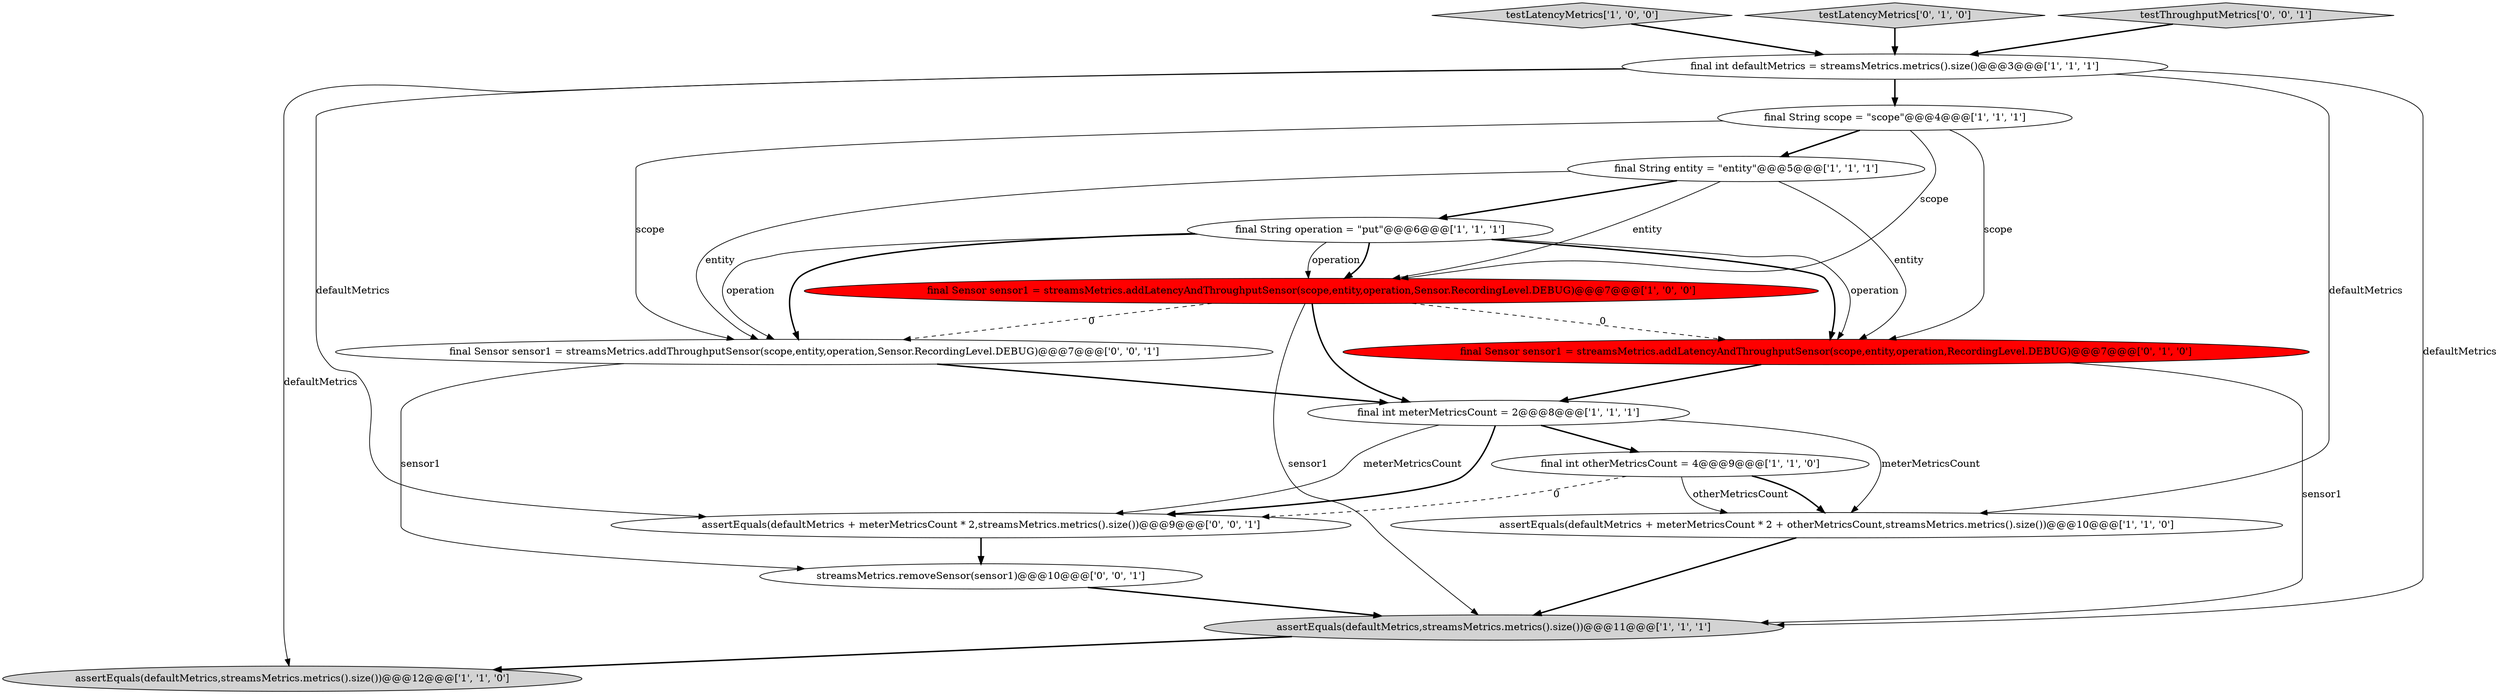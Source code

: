 digraph {
10 [style = filled, label = "testLatencyMetrics['1', '0', '0']", fillcolor = lightgray, shape = diamond image = "AAA0AAABBB1BBB"];
14 [style = filled, label = "streamsMetrics.removeSensor(sensor1)@@@10@@@['0', '0', '1']", fillcolor = white, shape = ellipse image = "AAA0AAABBB3BBB"];
8 [style = filled, label = "final int defaultMetrics = streamsMetrics.metrics().size()@@@3@@@['1', '1', '1']", fillcolor = white, shape = ellipse image = "AAA0AAABBB1BBB"];
11 [style = filled, label = "testLatencyMetrics['0', '1', '0']", fillcolor = lightgray, shape = diamond image = "AAA0AAABBB2BBB"];
2 [style = filled, label = "final String entity = \"entity\"@@@5@@@['1', '1', '1']", fillcolor = white, shape = ellipse image = "AAA0AAABBB1BBB"];
1 [style = filled, label = "final int meterMetricsCount = 2@@@8@@@['1', '1', '1']", fillcolor = white, shape = ellipse image = "AAA0AAABBB1BBB"];
16 [style = filled, label = "assertEquals(defaultMetrics + meterMetricsCount * 2,streamsMetrics.metrics().size())@@@9@@@['0', '0', '1']", fillcolor = white, shape = ellipse image = "AAA0AAABBB3BBB"];
13 [style = filled, label = "testThroughputMetrics['0', '0', '1']", fillcolor = lightgray, shape = diamond image = "AAA0AAABBB3BBB"];
0 [style = filled, label = "final Sensor sensor1 = streamsMetrics.addLatencyAndThroughputSensor(scope,entity,operation,Sensor.RecordingLevel.DEBUG)@@@7@@@['1', '0', '0']", fillcolor = red, shape = ellipse image = "AAA1AAABBB1BBB"];
15 [style = filled, label = "final Sensor sensor1 = streamsMetrics.addThroughputSensor(scope,entity,operation,Sensor.RecordingLevel.DEBUG)@@@7@@@['0', '0', '1']", fillcolor = white, shape = ellipse image = "AAA0AAABBB3BBB"];
5 [style = filled, label = "final String operation = \"put\"@@@6@@@['1', '1', '1']", fillcolor = white, shape = ellipse image = "AAA0AAABBB1BBB"];
9 [style = filled, label = "assertEquals(defaultMetrics,streamsMetrics.metrics().size())@@@12@@@['1', '1', '0']", fillcolor = lightgray, shape = ellipse image = "AAA0AAABBB1BBB"];
6 [style = filled, label = "assertEquals(defaultMetrics + meterMetricsCount * 2 + otherMetricsCount,streamsMetrics.metrics().size())@@@10@@@['1', '1', '0']", fillcolor = white, shape = ellipse image = "AAA0AAABBB1BBB"];
12 [style = filled, label = "final Sensor sensor1 = streamsMetrics.addLatencyAndThroughputSensor(scope,entity,operation,RecordingLevel.DEBUG)@@@7@@@['0', '1', '0']", fillcolor = red, shape = ellipse image = "AAA1AAABBB2BBB"];
3 [style = filled, label = "final int otherMetricsCount = 4@@@9@@@['1', '1', '0']", fillcolor = white, shape = ellipse image = "AAA0AAABBB1BBB"];
7 [style = filled, label = "final String scope = \"scope\"@@@4@@@['1', '1', '1']", fillcolor = white, shape = ellipse image = "AAA0AAABBB1BBB"];
4 [style = filled, label = "assertEquals(defaultMetrics,streamsMetrics.metrics().size())@@@11@@@['1', '1', '1']", fillcolor = lightgray, shape = ellipse image = "AAA0AAABBB1BBB"];
5->15 [style = solid, label="operation"];
4->9 [style = bold, label=""];
2->0 [style = solid, label="entity"];
2->12 [style = solid, label="entity"];
3->16 [style = dashed, label="0"];
1->3 [style = bold, label=""];
0->15 [style = dashed, label="0"];
5->15 [style = bold, label=""];
3->6 [style = bold, label=""];
1->16 [style = solid, label="meterMetricsCount"];
0->12 [style = dashed, label="0"];
1->6 [style = solid, label="meterMetricsCount"];
12->1 [style = bold, label=""];
7->12 [style = solid, label="scope"];
8->7 [style = bold, label=""];
7->0 [style = solid, label="scope"];
5->0 [style = solid, label="operation"];
6->4 [style = bold, label=""];
3->6 [style = solid, label="otherMetricsCount"];
8->4 [style = solid, label="defaultMetrics"];
8->9 [style = solid, label="defaultMetrics"];
10->8 [style = bold, label=""];
5->0 [style = bold, label=""];
5->12 [style = bold, label=""];
1->16 [style = bold, label=""];
7->2 [style = bold, label=""];
0->1 [style = bold, label=""];
15->14 [style = solid, label="sensor1"];
11->8 [style = bold, label=""];
16->14 [style = bold, label=""];
2->15 [style = solid, label="entity"];
13->8 [style = bold, label=""];
5->12 [style = solid, label="operation"];
0->4 [style = solid, label="sensor1"];
8->16 [style = solid, label="defaultMetrics"];
12->4 [style = solid, label="sensor1"];
7->15 [style = solid, label="scope"];
8->6 [style = solid, label="defaultMetrics"];
2->5 [style = bold, label=""];
14->4 [style = bold, label=""];
15->1 [style = bold, label=""];
}
